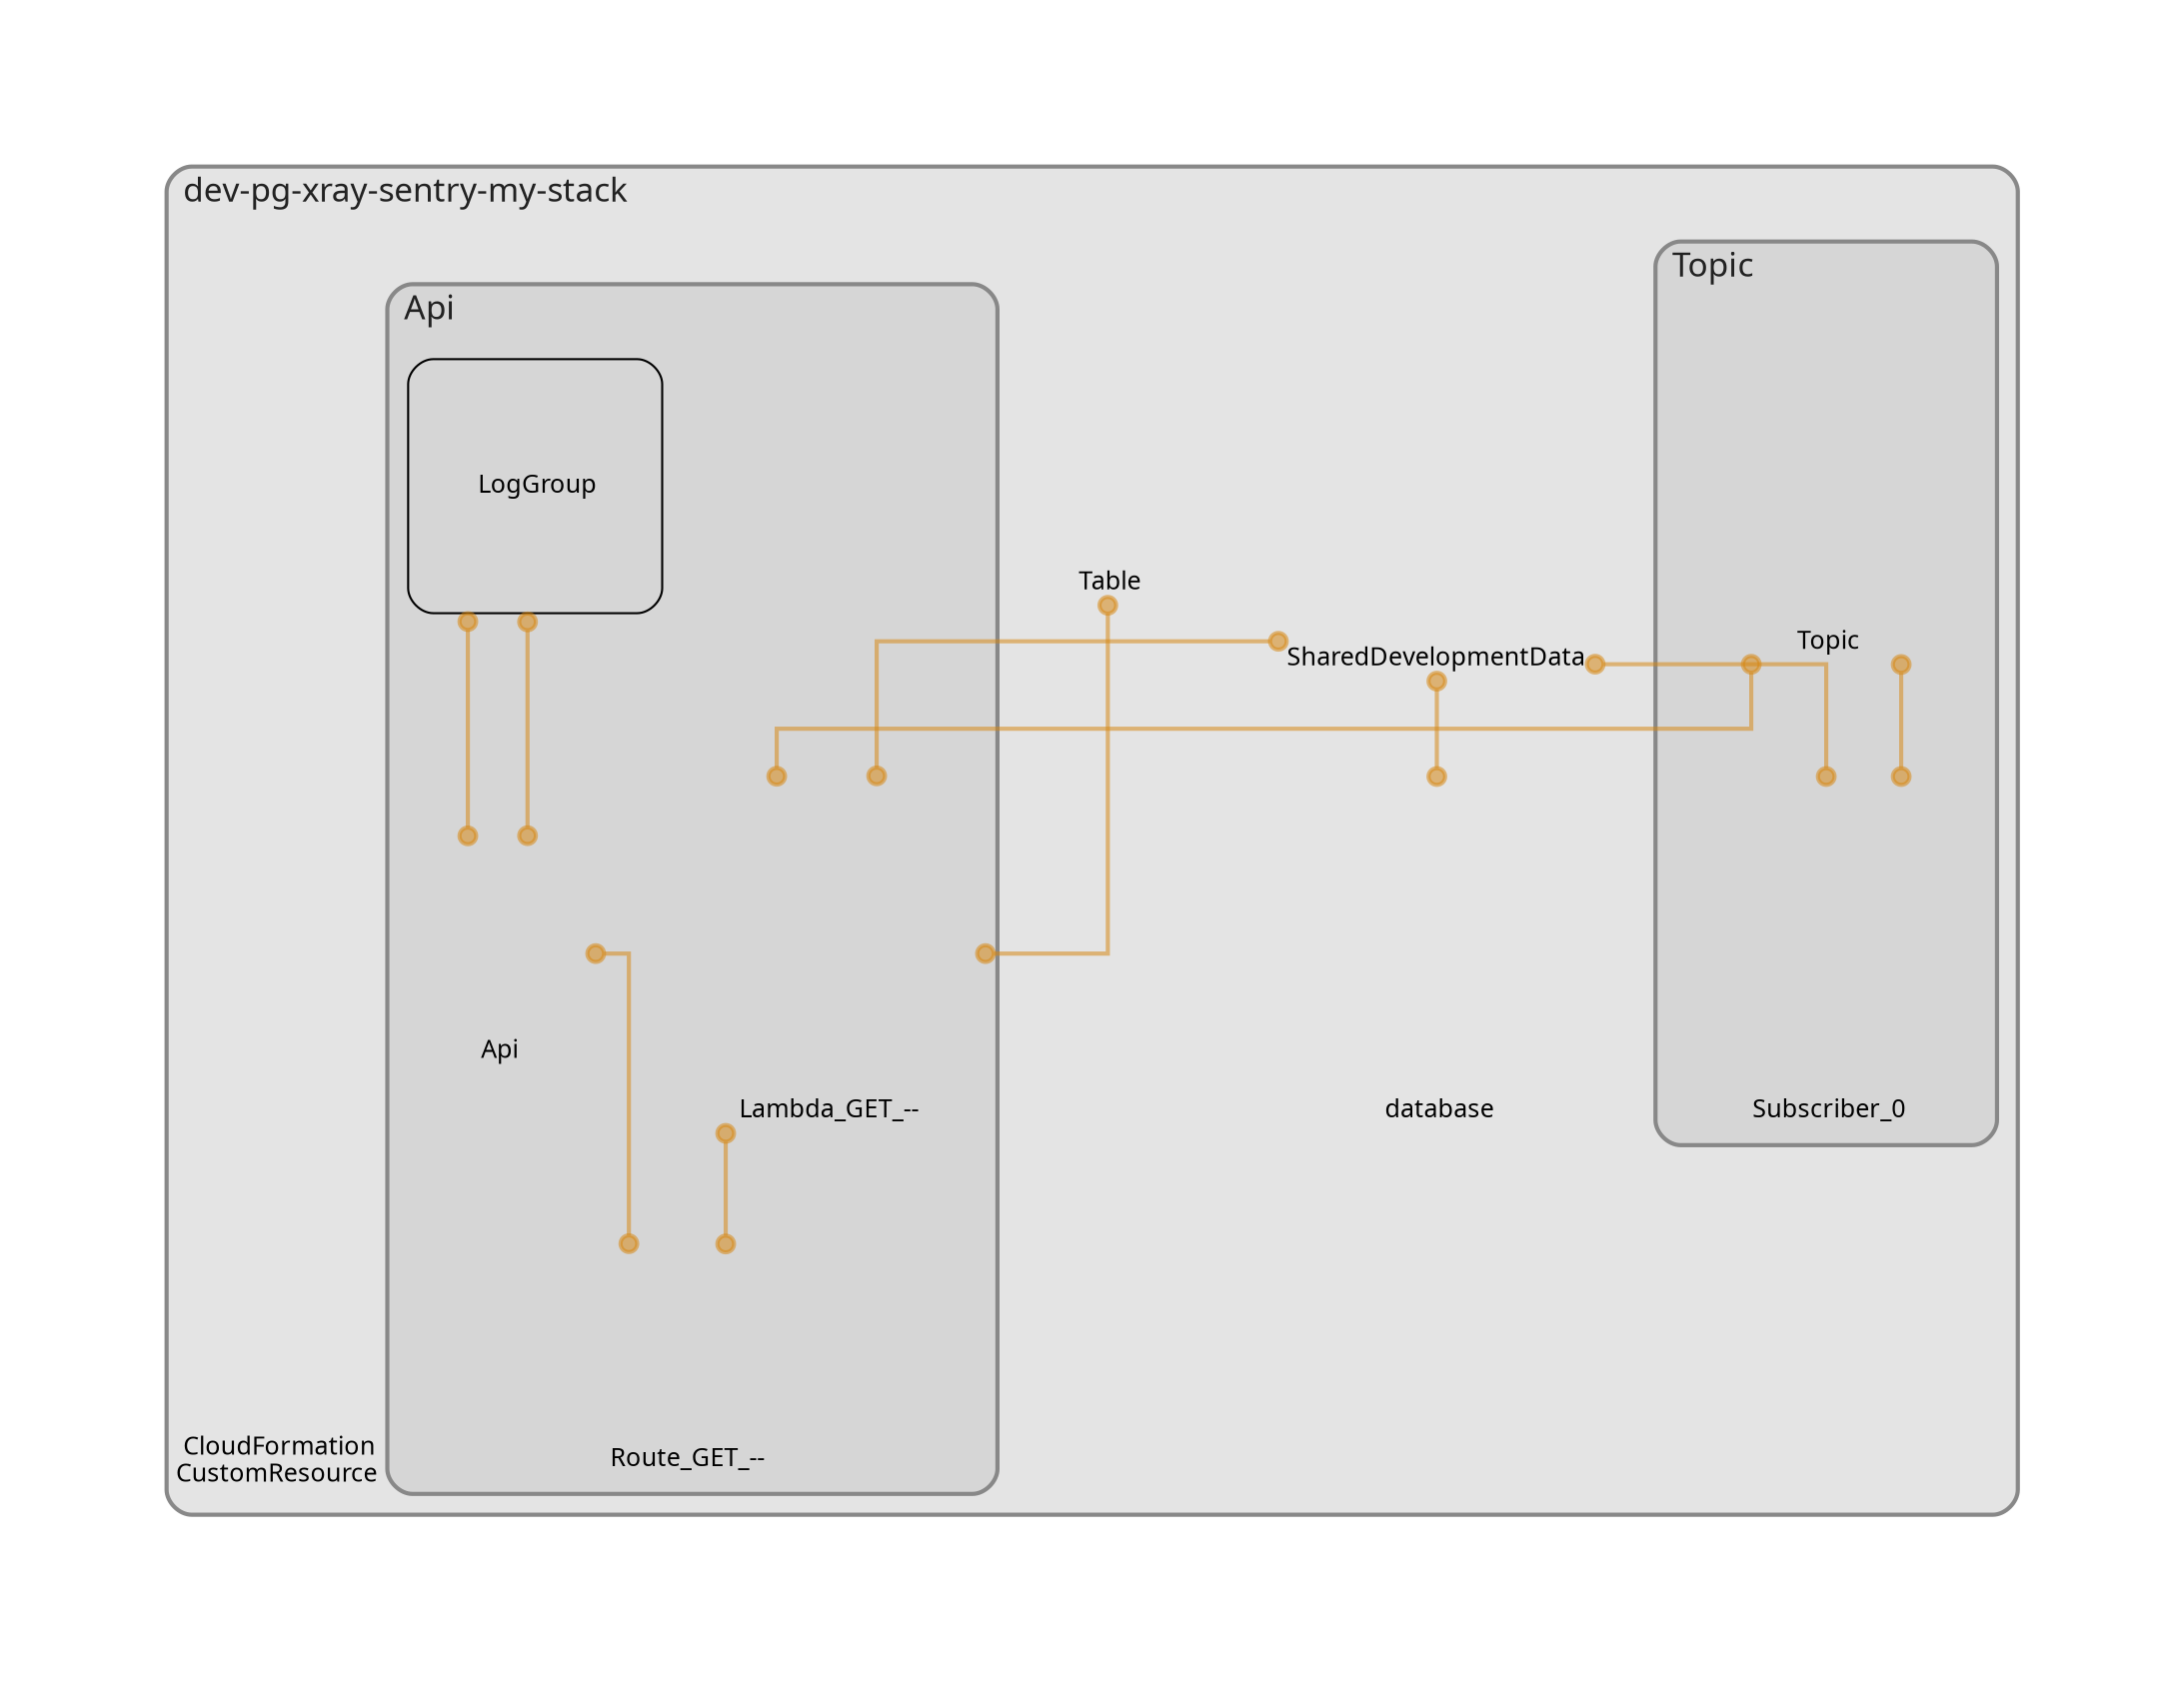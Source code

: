 digraph "Diagram" {
  splines = "ortho";
  pad = "1.0";
  nodesep = "0.60";
  ranksep = "0.75";
  fontname = "Sans-Serif";
  fontsize = "15";
  dpi = "200";
  rankdir = "BT";
  compound = "true";
  fontcolor = "#222222";
  edge [
    color = "#D5871488",
    penwidth = 2,
    arrowhead = "dot",
    arrowtail = "dot",
  ];
  node [
    shape = "box",
    style = "rounded",
    fixedsize = true,
    width = 1.7,
    height = 1.7,
    labelloc = "c",
    imagescale = true,
    fontname = "Sans-Serif",
    fontsize = 8,
    margin = 8,
  ];
  subgraph "dev-pg-xray-sentry-my-stack" {
    subgraph "cluster-SubGraph.dev-pg-xray-sentry-my-stack" {
      graph [
        label = "dev-pg-xray-sentry-my-stack",
        labelloc = "b",
        labeljust = "l",
        margin = "10",
        fontsize = "16",
        penwidth = "2",
        pencolor = "#888888",
        style = "filled,rounded",
        fillcolor = "#e4e4e4",
      ];
      "dev-pg-xray-sentry-my-stack/SharedDevelopmentDatabase" [
        label = "\nSharedDevelopmentData",
        fontsize = 12,
        image = "/home/simon/code/stacks/pg-xray-sentry/node_modules/cdk-dia/icons/aws/Service/Arch_Database/64/Arch_Amazon-RDS_64@5x.png",
        imagescale = "true",
        imagepos = "tc",
        penwidth = "0",
        shape = "node",
        fixedsize = "true",
        labelloc = "b",
        width = 2,
        height = 2.4819999999999998,
      ];
      "dev-pg-xray-sentry-my-stack/database" [
        label = " database",
        fontsize = 12,
        image = "/home/simon/code/stacks/pg-xray-sentry/node_modules/cdk-dia/icons/aws/Service/Arch_Compute/64/Arch_AWS-Lambda_64@5x.png",
        imagescale = "true",
        imagepos = "tc",
        penwidth = "0",
        shape = "node",
        fixedsize = "true",
        labelloc = "b",
        width = 2,
        height = 2.266,
      ];
      "dev-pg-xray-sentry-my-stack/CreateDatabaseCustomResource" [
        label = " CloudFormation\nCustomResource",
        fontsize = 12,
        image = "/home/simon/code/stacks/pg-xray-sentry/node_modules/cdk-dia/icons/aws/Service/Arch_Management-Governance/64/Arch_AWS-CloudFormation_64@5x.png",
        imagescale = "true",
        imagepos = "tc",
        penwidth = "0",
        shape = "node",
        fixedsize = "true",
        labelloc = "b",
        width = 1.2,
        height = 1.682,
      ];
      "dev-pg-xray-sentry-my-stack/DynamoDbTableName/Table" [
        label = " Table",
        fontsize = 12,
        image = "/home/simon/code/stacks/pg-xray-sentry/node_modules/cdk-dia/icons/aws/Service/Arch_Database/64/Arch_Amazon-DynamoDB_64@5x.png",
        imagescale = "true",
        imagepos = "tc",
        penwidth = "0",
        shape = "node",
        fixedsize = "true",
        labelloc = "b",
        width = 1.2,
        height = 1.466,
      ];
      subgraph "cluster-SubGraph.Topic" {
        graph [
          label = "Topic",
          labelloc = "b",
          labeljust = "l",
          margin = "10",
          fontsize = "16",
          penwidth = "2",
          pencolor = "#888888",
          style = "filled,rounded",
          fillcolor = "#d6d6d6",
        ];
        "dev-pg-xray-sentry-my-stack/Topic/Topic" [
          label = " Topic",
          fontsize = 12,
          image = "/home/simon/code/stacks/pg-xray-sentry/node_modules/cdk-dia/icons/aws/Service/Arch_App-Integration/Arch_64/Arch_AWS-Simple-Notification-Service_64@5x.png",
          imagescale = "true",
          imagepos = "tc",
          penwidth = "0",
          shape = "node",
          fixedsize = "true",
          labelloc = "b",
          width = 2,
          height = 2.266,
        ];
        "dev-pg-xray-sentry-my-stack/Topic/Subscriber_0" [
          label = " Subscriber_0",
          fontsize = 12,
          image = "/home/simon/code/stacks/pg-xray-sentry/node_modules/cdk-dia/icons/aws/Service/Arch_Compute/64/Arch_AWS-Lambda_64@5x.png",
          imagescale = "true",
          imagepos = "tc",
          penwidth = "0",
          shape = "node",
          fixedsize = "true",
          labelloc = "b",
          width = 2,
          height = 2.266,
        ];
      }
      subgraph "cluster-SubGraph.Api" {
        graph [
          label = "Api",
          labelloc = "b",
          labeljust = "l",
          margin = "10",
          fontsize = "16",
          penwidth = "2",
          pencolor = "#888888",
          style = "filled,rounded",
          fillcolor = "#d6d6d6",
        ];
        "dev-pg-xray-sentry-my-stack/Api/Api" [
          label = " Api",
          fontsize = 12,
          image = "/home/simon/code/stacks/pg-xray-sentry/node_modules/cdk-dia/icons/aws/Service/Arch_Networking-Content/64/Arch_Amazon-API-Gateway_64@5x.png",
          imagescale = "true",
          imagepos = "tc",
          penwidth = "0",
          shape = "node",
          fixedsize = "true",
          labelloc = "b",
          width = 1.2,
          height = 1.466,
        ];
        "dev-pg-xray-sentry-my-stack/Api/LogGroup" [
          label = " LogGroup",
          fontsize = 12,
        ];
        "dev-pg-xray-sentry-my-stack/Api/Lambda_GET_--" [
          label = " Lambda_GET_--",
          fontsize = 12,
          image = "/home/simon/code/stacks/pg-xray-sentry/node_modules/cdk-dia/icons/aws/Service/Arch_Compute/64/Arch_AWS-Lambda_64@5x.png",
          imagescale = "true",
          imagepos = "tc",
          penwidth = "0",
          shape = "node",
          fixedsize = "true",
          labelloc = "b",
          width = 2,
          height = 2.266,
        ];
        "dev-pg-xray-sentry-my-stack/Api/Route_GET_--" [
          label = " Route_GET_--",
          fontsize = 12,
          image = "/home/simon/code/stacks/pg-xray-sentry/node_modules/cdk-dia/icons/aws/Service/Arch_Networking-Content/64/Arch_Amazon-API-Gateway_64@5x.png",
          imagescale = "true",
          imagepos = "tc",
          penwidth = "0",
          shape = "node",
          fixedsize = "true",
          labelloc = "b",
          width = 1.2,
          height = 1.466,
        ];
      }
    }
  }
  "dev-pg-xray-sentry-my-stack/database" -> "dev-pg-xray-sentry-my-stack/SharedDevelopmentDatabase" [
    dir = "both",
  ];
  "dev-pg-xray-sentry-my-stack/Topic/Subscriber_0" -> "dev-pg-xray-sentry-my-stack/SharedDevelopmentDatabase" [
    dir = "both",
  ];
  "dev-pg-xray-sentry-my-stack/Topic/Subscriber_0" -> "dev-pg-xray-sentry-my-stack/Topic/Topic" [
    dir = "both",
  ];
  "dev-pg-xray-sentry-my-stack/Api/Api" -> "dev-pg-xray-sentry-my-stack/Api/LogGroup" [
    dir = "both",
  ];
  "dev-pg-xray-sentry-my-stack/Api/LogGroup" -> "dev-pg-xray-sentry-my-stack/Api/Api" [
    dir = "both",
  ];
  "dev-pg-xray-sentry-my-stack/Api/Lambda_GET_--" -> "dev-pg-xray-sentry-my-stack/DynamoDbTableName/Table" [
    dir = "both",
  ];
  "dev-pg-xray-sentry-my-stack/Api/Lambda_GET_--" -> "dev-pg-xray-sentry-my-stack/SharedDevelopmentDatabase" [
    dir = "both",
  ];
  "dev-pg-xray-sentry-my-stack/Api/Lambda_GET_--" -> "dev-pg-xray-sentry-my-stack/Topic/Topic" [
    dir = "both",
  ];
  "dev-pg-xray-sentry-my-stack/Api/Route_GET_--" -> "dev-pg-xray-sentry-my-stack/Api/Api" [
    dir = "both",
  ];
  "dev-pg-xray-sentry-my-stack/Api/Route_GET_--" -> "dev-pg-xray-sentry-my-stack/Api/Lambda_GET_--" [
    dir = "both",
  ];
}